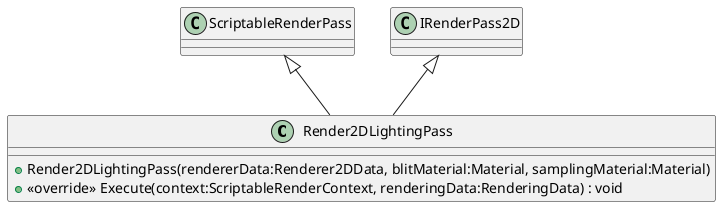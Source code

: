 @startuml
class Render2DLightingPass {
    + Render2DLightingPass(rendererData:Renderer2DData, blitMaterial:Material, samplingMaterial:Material)
    + <<override>> Execute(context:ScriptableRenderContext, renderingData:RenderingData) : void
}
ScriptableRenderPass <|-- Render2DLightingPass
IRenderPass2D <|-- Render2DLightingPass
@enduml
